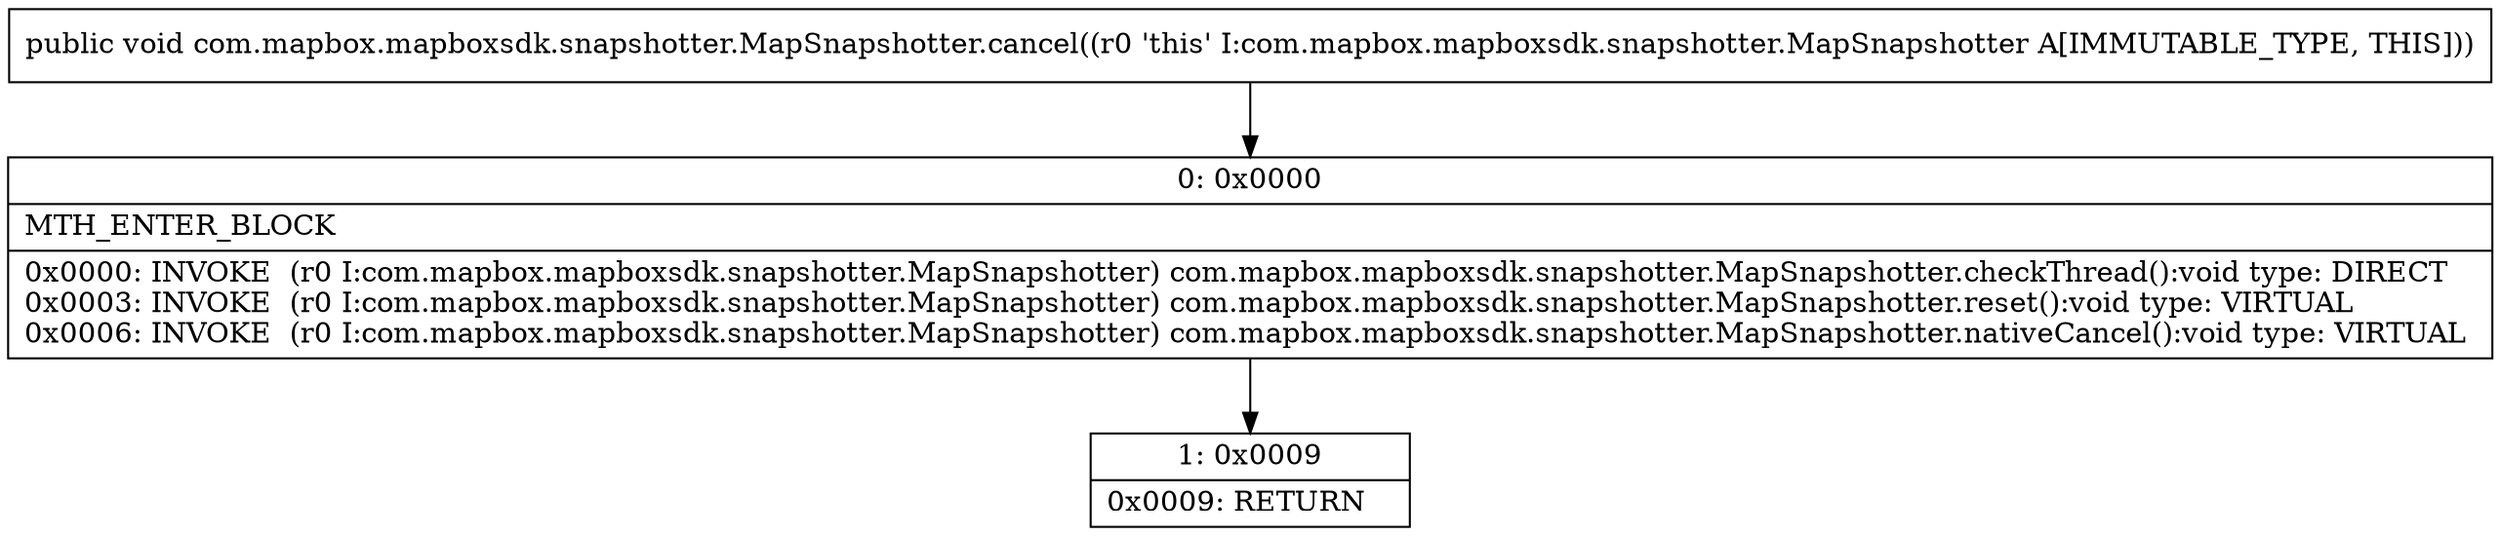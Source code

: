digraph "CFG forcom.mapbox.mapboxsdk.snapshotter.MapSnapshotter.cancel()V" {
Node_0 [shape=record,label="{0\:\ 0x0000|MTH_ENTER_BLOCK\l|0x0000: INVOKE  (r0 I:com.mapbox.mapboxsdk.snapshotter.MapSnapshotter) com.mapbox.mapboxsdk.snapshotter.MapSnapshotter.checkThread():void type: DIRECT \l0x0003: INVOKE  (r0 I:com.mapbox.mapboxsdk.snapshotter.MapSnapshotter) com.mapbox.mapboxsdk.snapshotter.MapSnapshotter.reset():void type: VIRTUAL \l0x0006: INVOKE  (r0 I:com.mapbox.mapboxsdk.snapshotter.MapSnapshotter) com.mapbox.mapboxsdk.snapshotter.MapSnapshotter.nativeCancel():void type: VIRTUAL \l}"];
Node_1 [shape=record,label="{1\:\ 0x0009|0x0009: RETURN   \l}"];
MethodNode[shape=record,label="{public void com.mapbox.mapboxsdk.snapshotter.MapSnapshotter.cancel((r0 'this' I:com.mapbox.mapboxsdk.snapshotter.MapSnapshotter A[IMMUTABLE_TYPE, THIS])) }"];
MethodNode -> Node_0;
Node_0 -> Node_1;
}

